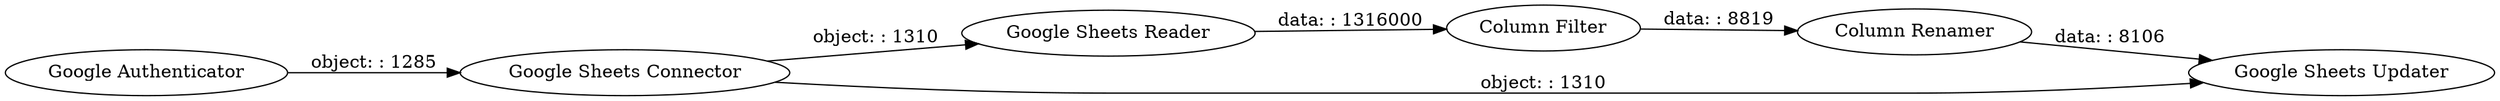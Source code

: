digraph {
	"1182127780038245762_14" [label="Column Renamer"]
	"1182127780038245762_2" [label="Google Sheets Reader"]
	"1182127780038245762_5" [label="Google Sheets Connector"]
	"1182127780038245762_6" [label="Google Sheets Updater"]
	"1182127780038245762_7" [label="Column Filter"]
	"1182127780038245762_1" [label="Google Authenticator"]
	"1182127780038245762_5" -> "1182127780038245762_2" [label="object: : 1310"]
	"1182127780038245762_5" -> "1182127780038245762_6" [label="object: : 1310"]
	"1182127780038245762_2" -> "1182127780038245762_7" [label="data: : 1316000"]
	"1182127780038245762_14" -> "1182127780038245762_6" [label="data: : 8106"]
	"1182127780038245762_7" -> "1182127780038245762_14" [label="data: : 8819"]
	"1182127780038245762_1" -> "1182127780038245762_5" [label="object: : 1285"]
	rankdir=LR
}
